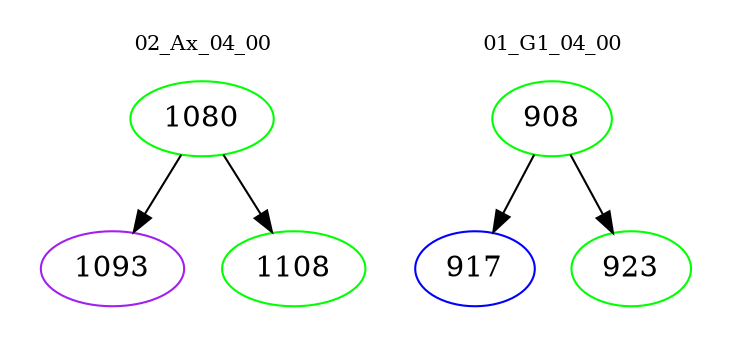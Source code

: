 digraph{
subgraph cluster_0 {
color = white
label = "02_Ax_04_00";
fontsize=10;
T0_1080 [label="1080", color="green"]
T0_1080 -> T0_1093 [color="black"]
T0_1093 [label="1093", color="purple"]
T0_1080 -> T0_1108 [color="black"]
T0_1108 [label="1108", color="green"]
}
subgraph cluster_1 {
color = white
label = "01_G1_04_00";
fontsize=10;
T1_908 [label="908", color="green"]
T1_908 -> T1_917 [color="black"]
T1_917 [label="917", color="blue"]
T1_908 -> T1_923 [color="black"]
T1_923 [label="923", color="green"]
}
}
